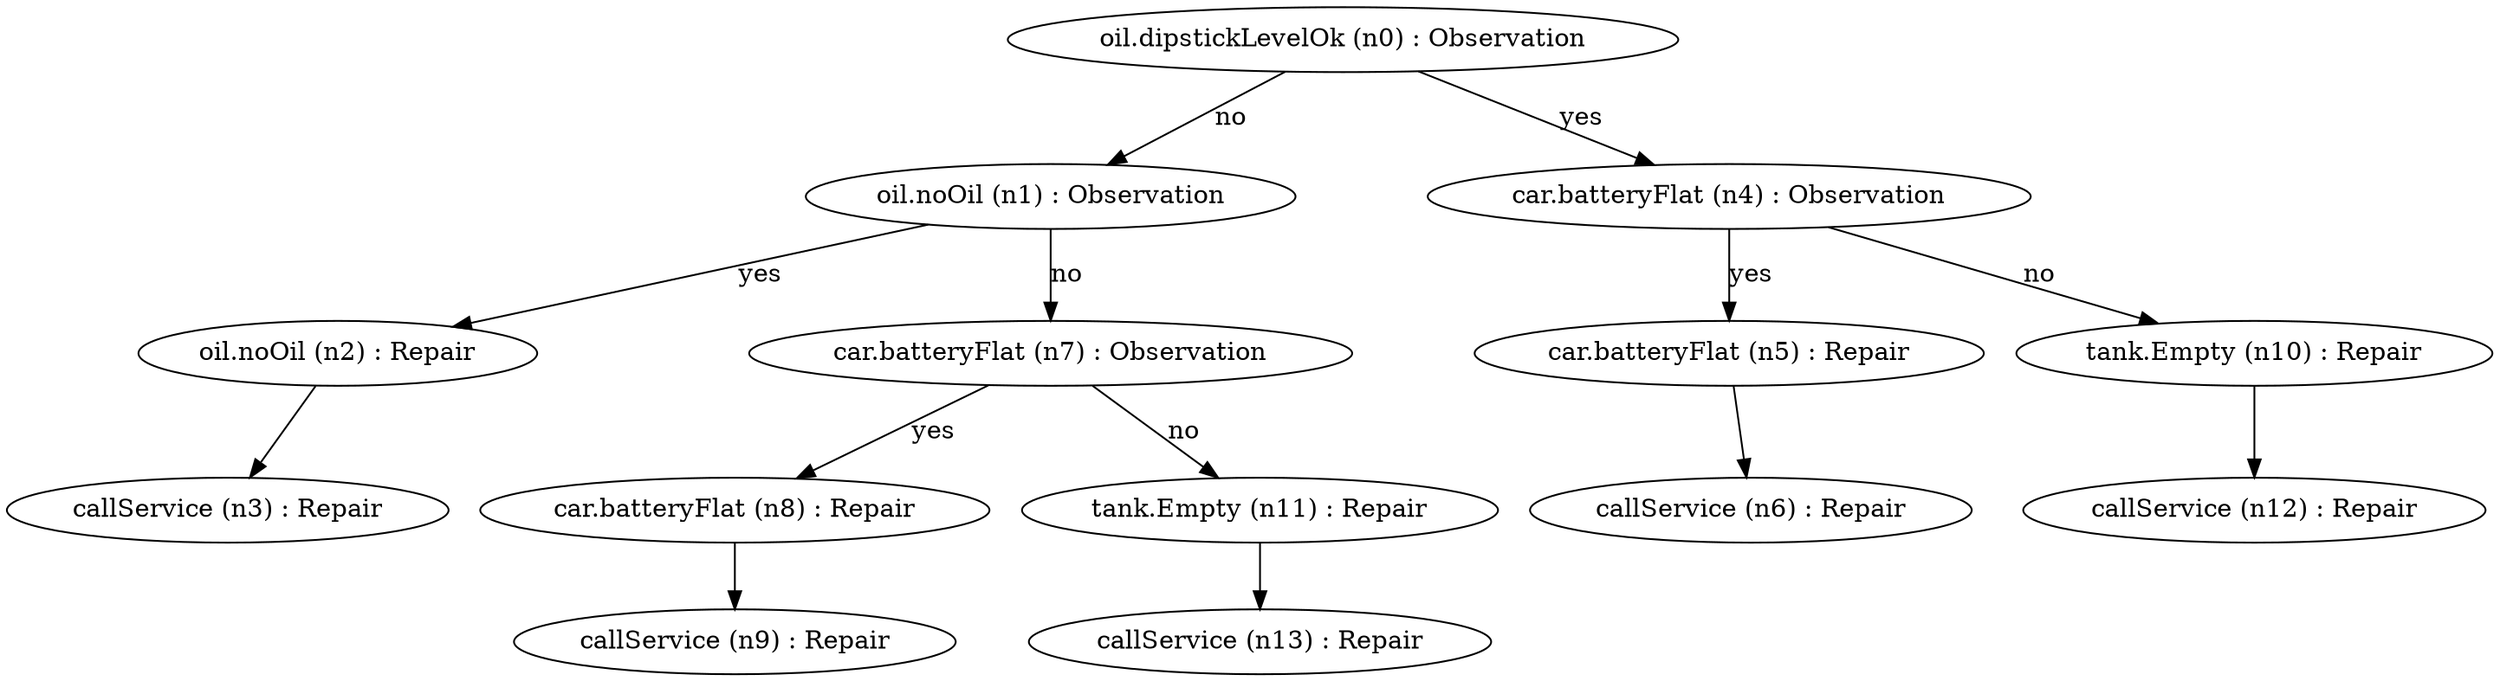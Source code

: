 digraph {
	0 [label="oil.dipstickLevelOk (n0) : Observation"]
	1 [label="oil.noOil (n1) : Observation"]
	2 [label="oil.noOil (n2) : Repair"]
	3 [label="callService (n3) : Repair"]
	4 [label="car.batteryFlat (n4) : Observation"]
	5 [label="car.batteryFlat (n5) : Repair"]
	6 [label="callService (n6) : Repair"]
	7 [label="car.batteryFlat (n7) : Observation"]
	8 [label="car.batteryFlat (n8) : Repair"]
	9 [label="callService (n9) : Repair"]
	10 [label="tank.Empty (n10) : Repair"]
	11 [label="tank.Empty (n11) : Repair"]
	12 [label="callService (n12) : Repair"]
	13 [label="callService (n13) : Repair"]
	0 -> 1 [label=no]
	0 -> 4 [label=yes]
	1 -> 2 [label=yes]
	1 -> 7 [label=no]
	2 -> 3 [label=""]
	4 -> 5 [label=yes]
	4 -> 10 [label=no]
	5 -> 6 [label=""]
	7 -> 8 [label=yes]
	7 -> 11 [label=no]
	8 -> 9 [label=""]
	10 -> 12 [label=""]
	11 -> 13 [label=""]
}
